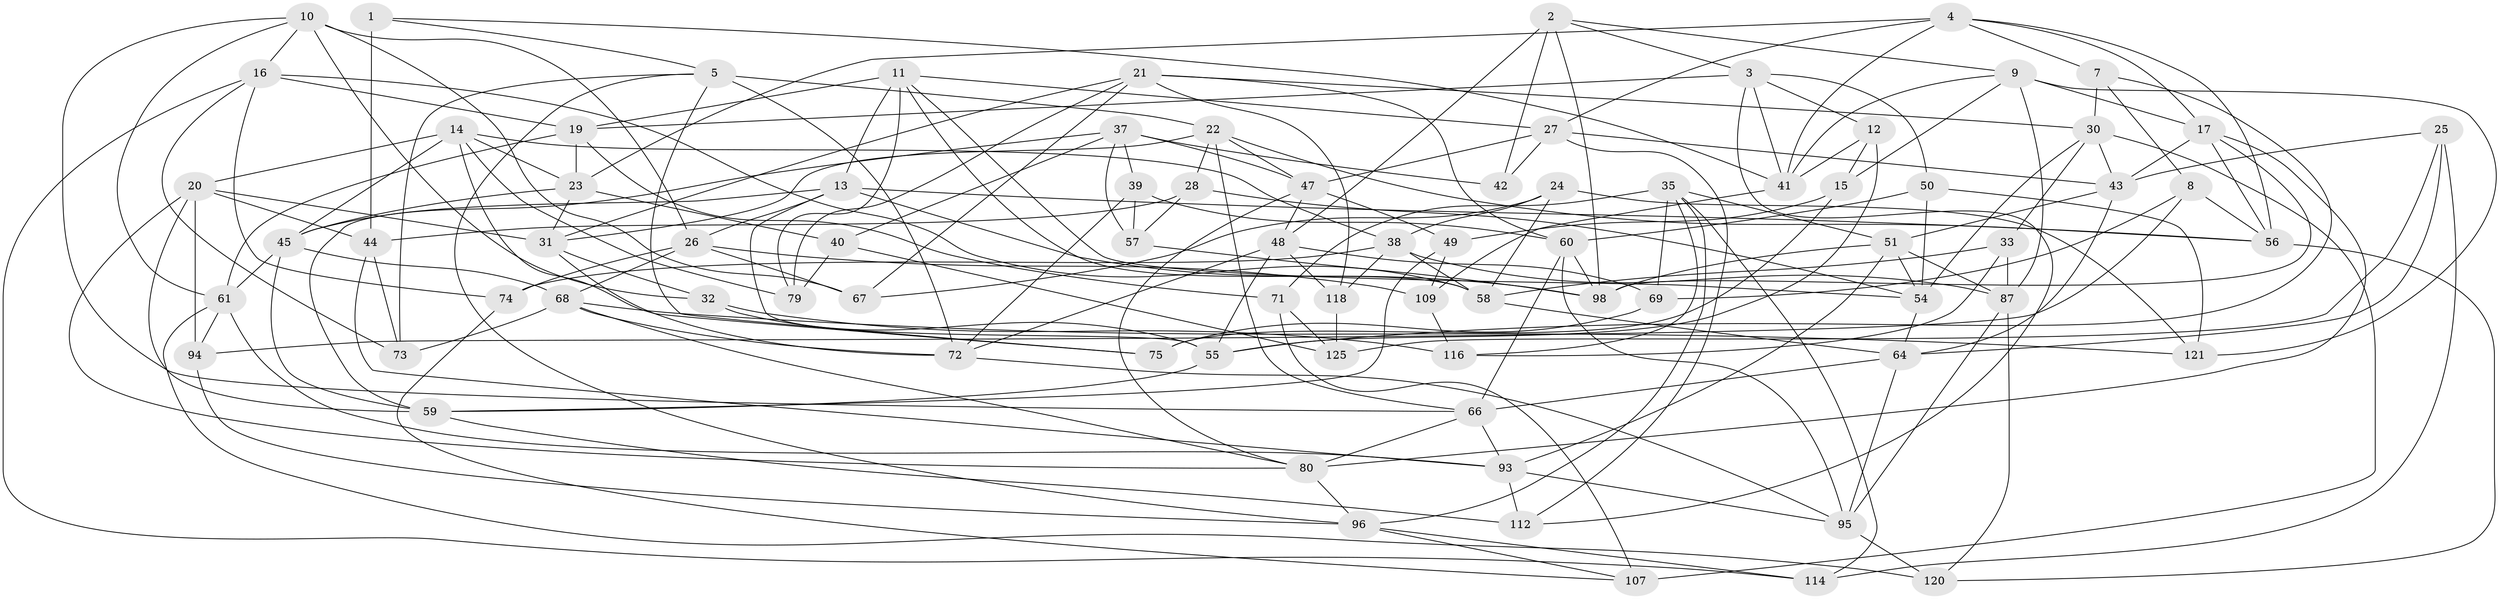 // original degree distribution, {4: 1.0}
// Generated by graph-tools (version 1.1) at 2025/42/03/06/25 10:42:19]
// undirected, 80 vertices, 205 edges
graph export_dot {
graph [start="1"]
  node [color=gray90,style=filled];
  1;
  2 [super="+6"];
  3 [super="+18"];
  4 [super="+113"];
  5 [super="+53"];
  7;
  8;
  9 [super="+115"];
  10 [super="+92"];
  11 [super="+34"];
  12;
  13 [super="+101"];
  14 [super="+36"];
  15;
  16 [super="+29"];
  17 [super="+110"];
  19 [super="+127"];
  20 [super="+88"];
  21 [super="+89"];
  22 [super="+85"];
  23 [super="+81"];
  24;
  25;
  26 [super="+63"];
  27 [super="+126"];
  28;
  30 [super="+103"];
  31 [super="+123"];
  32;
  33;
  35 [super="+83"];
  37 [super="+65"];
  38 [super="+119"];
  39;
  40;
  41 [super="+46"];
  42;
  43 [super="+108"];
  44 [super="+82"];
  45 [super="+52"];
  47 [super="+70"];
  48 [super="+86"];
  49;
  50;
  51 [super="+124"];
  54 [super="+76"];
  55 [super="+77"];
  56 [super="+62"];
  57;
  58 [super="+117"];
  59 [super="+99"];
  60 [super="+111"];
  61 [super="+91"];
  64 [super="+78"];
  66 [super="+100"];
  67;
  68 [super="+102"];
  69;
  71;
  72 [super="+104"];
  73;
  74;
  75;
  79;
  80 [super="+84"];
  87 [super="+90"];
  93 [super="+105"];
  94;
  95 [super="+106"];
  96 [super="+97"];
  98 [super="+122"];
  107;
  109;
  112;
  114;
  116;
  118;
  120;
  121;
  125;
  1 -- 44 [weight=2];
  1 -- 41;
  1 -- 5;
  2 -- 3;
  2 -- 42 [weight=2];
  2 -- 98;
  2 -- 48;
  2 -- 9;
  3 -- 19;
  3 -- 12;
  3 -- 112;
  3 -- 41;
  3 -- 50;
  4 -- 41;
  4 -- 56;
  4 -- 27;
  4 -- 7;
  4 -- 23;
  4 -- 17;
  5 -- 75;
  5 -- 72;
  5 -- 73;
  5 -- 96;
  5 -- 22;
  7 -- 8;
  7 -- 55;
  7 -- 30;
  8 -- 69;
  8 -- 94;
  8 -- 56;
  9 -- 121;
  9 -- 17;
  9 -- 41;
  9 -- 87;
  9 -- 15;
  10 -- 32;
  10 -- 67;
  10 -- 16;
  10 -- 66;
  10 -- 26;
  10 -- 61;
  11 -- 27;
  11 -- 13;
  11 -- 54;
  11 -- 19;
  11 -- 58;
  11 -- 79;
  12 -- 15;
  12 -- 41;
  12 -- 55;
  13 -- 55;
  13 -- 56;
  13 -- 98;
  13 -- 59;
  13 -- 26;
  14 -- 38;
  14 -- 20;
  14 -- 75;
  14 -- 79;
  14 -- 23;
  14 -- 45;
  15 -- 49;
  15 -- 75;
  16 -- 114;
  16 -- 73;
  16 -- 58;
  16 -- 19;
  16 -- 74;
  17 -- 56;
  17 -- 43;
  17 -- 80;
  17 -- 98;
  19 -- 61;
  19 -- 71;
  19 -- 23;
  20 -- 44;
  20 -- 31;
  20 -- 80;
  20 -- 59;
  20 -- 94;
  21 -- 118;
  21 -- 30;
  21 -- 67;
  21 -- 79;
  21 -- 31;
  21 -- 60;
  22 -- 56;
  22 -- 31;
  22 -- 28;
  22 -- 66;
  22 -- 47;
  23 -- 40;
  23 -- 45;
  23 -- 31;
  24 -- 121;
  24 -- 38;
  24 -- 67;
  24 -- 58;
  25 -- 43;
  25 -- 114;
  25 -- 125;
  25 -- 64;
  26 -- 109;
  26 -- 67;
  26 -- 74;
  26 -- 68;
  27 -- 112;
  27 -- 43;
  27 -- 42;
  27 -- 47;
  28 -- 57;
  28 -- 54;
  28 -- 44;
  30 -- 33;
  30 -- 54;
  30 -- 107;
  30 -- 43;
  31 -- 72;
  31 -- 32;
  32 -- 116;
  32 -- 55;
  33 -- 116;
  33 -- 58;
  33 -- 87;
  35 -- 69;
  35 -- 114;
  35 -- 71;
  35 -- 96;
  35 -- 116;
  35 -- 51;
  37 -- 45;
  37 -- 42;
  37 -- 47;
  37 -- 40;
  37 -- 57;
  37 -- 39;
  38 -- 87;
  38 -- 58;
  38 -- 74;
  38 -- 118;
  39 -- 72;
  39 -- 57;
  39 -- 60;
  40 -- 79;
  40 -- 125;
  41 -- 109;
  43 -- 64;
  43 -- 51;
  44 -- 93;
  44 -- 73;
  45 -- 68;
  45 -- 61;
  45 -- 59;
  47 -- 80;
  47 -- 48;
  47 -- 49;
  48 -- 118;
  48 -- 55;
  48 -- 72;
  48 -- 69;
  49 -- 109;
  49 -- 59;
  50 -- 60;
  50 -- 121;
  50 -- 54;
  51 -- 98;
  51 -- 87;
  51 -- 93;
  51 -- 54;
  54 -- 64;
  55 -- 59;
  56 -- 120;
  57 -- 98;
  58 -- 64;
  59 -- 112;
  60 -- 98;
  60 -- 95;
  60 -- 66;
  61 -- 120;
  61 -- 94;
  61 -- 93;
  64 -- 66;
  64 -- 95;
  66 -- 93;
  66 -- 80;
  68 -- 73;
  68 -- 80;
  68 -- 72;
  68 -- 121;
  69 -- 75;
  71 -- 107;
  71 -- 125;
  72 -- 95;
  74 -- 107;
  80 -- 96;
  87 -- 120;
  87 -- 95;
  93 -- 112;
  93 -- 95;
  94 -- 96;
  95 -- 120;
  96 -- 107;
  96 -- 114;
  109 -- 116;
  118 -- 125;
}
